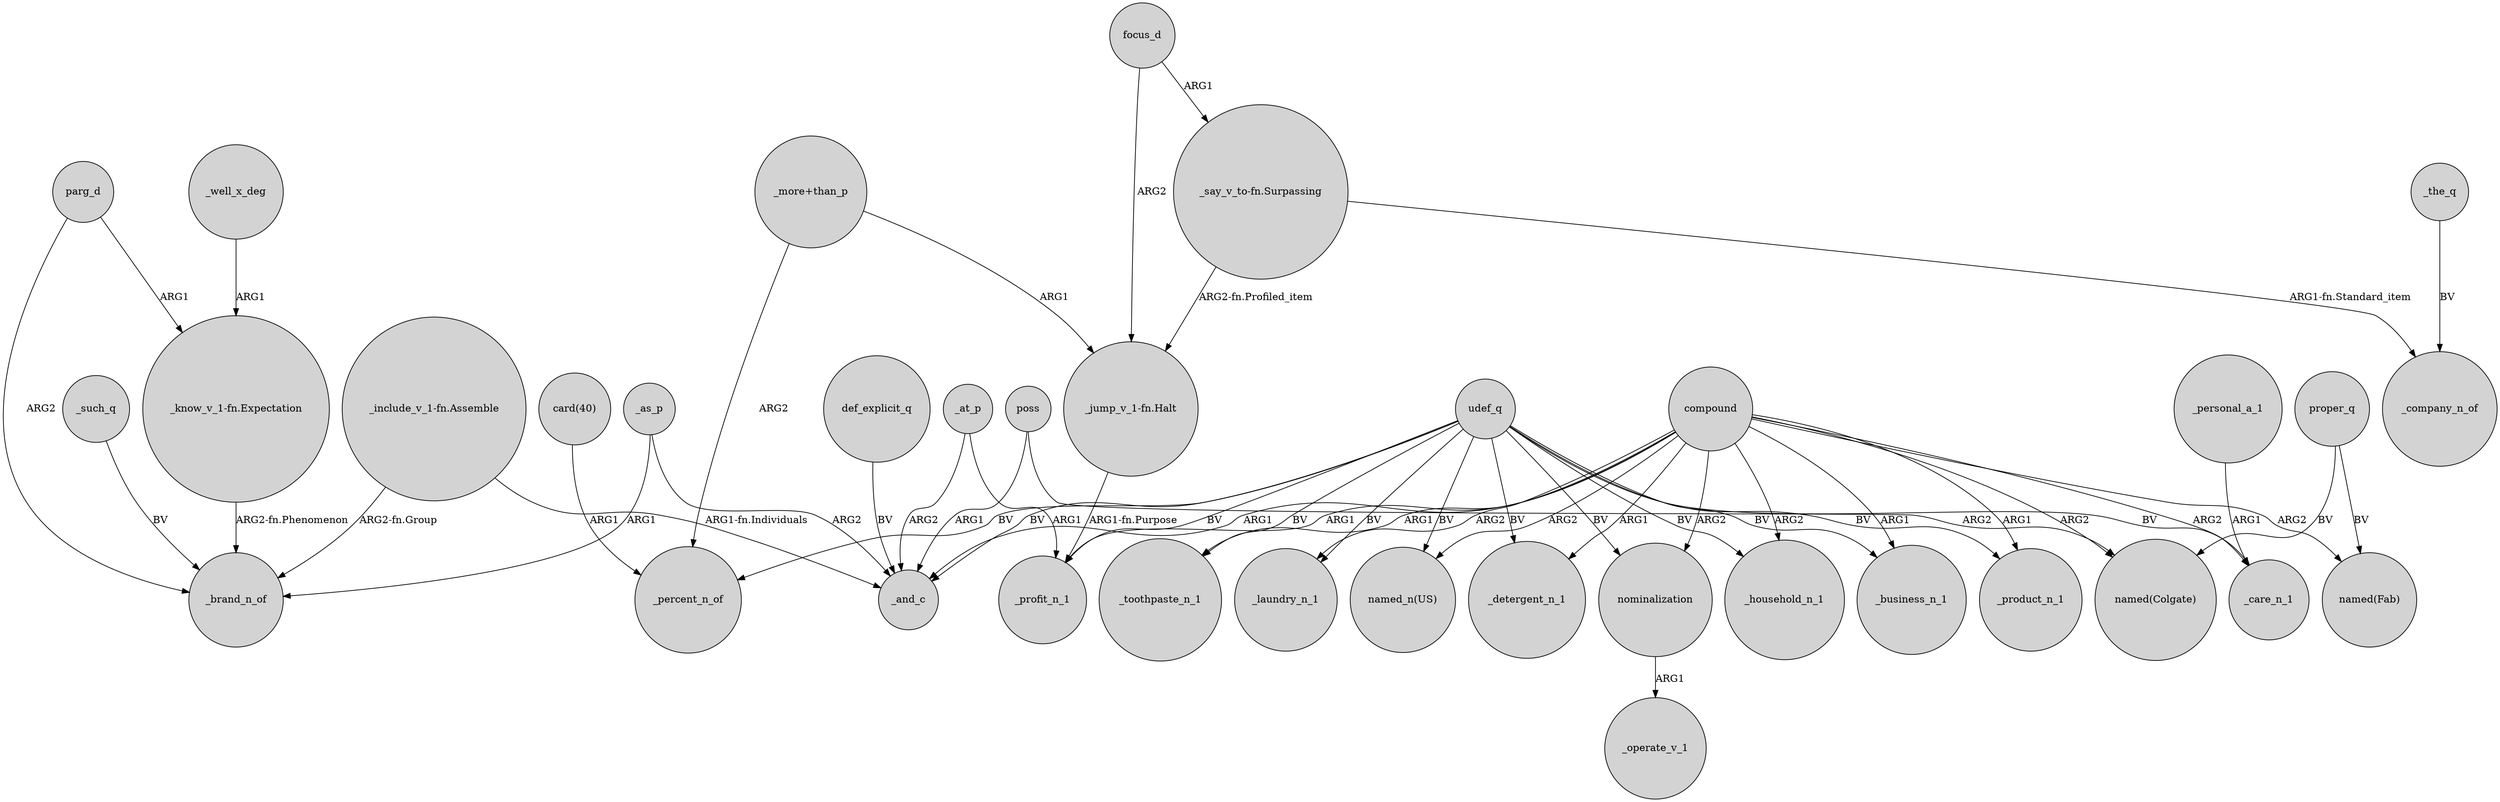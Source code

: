 digraph {
	node [shape=circle style=filled]
	"_know_v_1-fn.Expectation" -> _brand_n_of [label="ARG2-fn.Phenomenon"]
	compound -> _and_c [label=ARG1]
	_at_p -> _profit_n_1 [label=ARG1]
	"_more+than_p" -> "_jump_v_1-fn.Halt" [label=ARG1]
	_personal_a_1 -> _care_n_1 [label=ARG1]
	poss -> "named(Colgate)" [label=ARG2]
	"_say_v_to-fn.Surpassing" -> _company_n_of [label="ARG1-fn.Standard_item"]
	compound -> "named(Colgate)" [label=ARG2]
	udef_q -> _care_n_1 [label=BV]
	udef_q -> nominalization [label=BV]
	nominalization -> _operate_v_1 [label=ARG1]
	udef_q -> _profit_n_1 [label=BV]
	_as_p -> _and_c [label=ARG2]
	compound -> _toothpaste_n_1 [label=ARG1]
	"card(40)" -> _percent_n_of [label=ARG1]
	parg_d -> "_know_v_1-fn.Expectation" [label=ARG1]
	udef_q -> _product_n_1 [label=BV]
	udef_q -> _and_c [label=BV]
	udef_q -> _business_n_1 [label=BV]
	_as_p -> _brand_n_of [label=ARG1]
	udef_q -> _laundry_n_1 [label=BV]
	proper_q -> "named(Fab)" [label=BV]
	compound -> nominalization [label=ARG2]
	parg_d -> _brand_n_of [label=ARG2]
	compound -> "named(Fab)" [label=ARG2]
	def_explicit_q -> _and_c [label=BV]
	"_jump_v_1-fn.Halt" -> _profit_n_1 [label="ARG1-fn.Purpose"]
	_at_p -> _and_c [label=ARG2]
	_well_x_deg -> "_know_v_1-fn.Expectation" [label=ARG1]
	poss -> _and_c [label=ARG1]
	udef_q -> _percent_n_of [label=BV]
	udef_q -> _toothpaste_n_1 [label=BV]
	compound -> _profit_n_1 [label=ARG1]
	compound -> _household_n_1 [label=ARG2]
	_such_q -> _brand_n_of [label=BV]
	compound -> _care_n_1 [label=ARG2]
	focus_d -> "_say_v_to-fn.Surpassing" [label=ARG1]
	"_say_v_to-fn.Surpassing" -> "_jump_v_1-fn.Halt" [label="ARG2-fn.Profiled_item"]
	compound -> _product_n_1 [label=ARG1]
	compound -> _laundry_n_1 [label=ARG2]
	udef_q -> _household_n_1 [label=BV]
	compound -> _business_n_1 [label=ARG1]
	"_more+than_p" -> _percent_n_of [label=ARG2]
	"_include_v_1-fn.Assemble" -> _and_c [label="ARG1-fn.Individuals"]
	proper_q -> "named(Colgate)" [label=BV]
	compound -> "named_n(US)" [label=ARG2]
	_the_q -> _company_n_of [label=BV]
	udef_q -> _detergent_n_1 [label=BV]
	udef_q -> "named_n(US)" [label=BV]
	"_include_v_1-fn.Assemble" -> _brand_n_of [label="ARG2-fn.Group"]
	focus_d -> "_jump_v_1-fn.Halt" [label=ARG2]
	compound -> _detergent_n_1 [label=ARG1]
}
